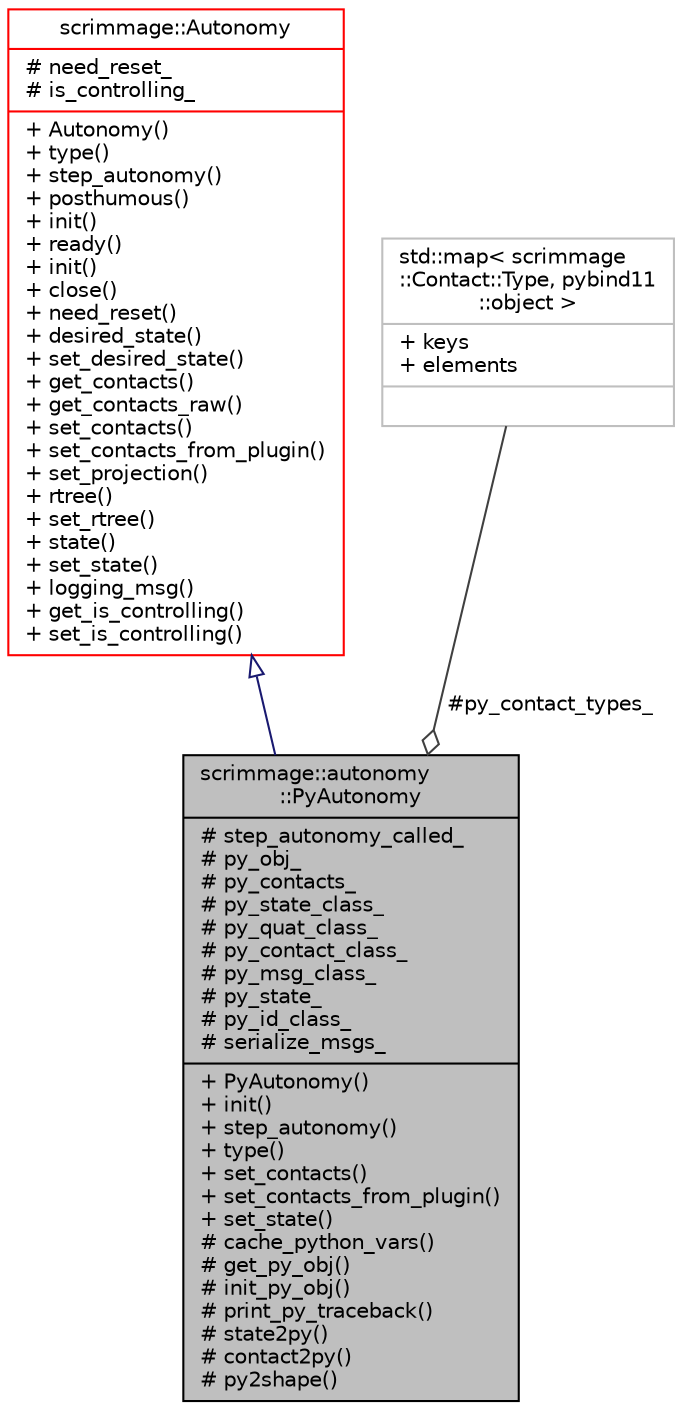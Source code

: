 digraph "scrimmage::autonomy::PyAutonomy"
{
 // LATEX_PDF_SIZE
  edge [fontname="Helvetica",fontsize="10",labelfontname="Helvetica",labelfontsize="10"];
  node [fontname="Helvetica",fontsize="10",shape=record];
  Node1 [label="{scrimmage::autonomy\l::PyAutonomy\n|# step_autonomy_called_\l# py_obj_\l# py_contacts_\l# py_state_class_\l# py_quat_class_\l# py_contact_class_\l# py_msg_class_\l# py_state_\l# py_id_class_\l# serialize_msgs_\l|+ PyAutonomy()\l+ init()\l+ step_autonomy()\l+ type()\l+ set_contacts()\l+ set_contacts_from_plugin()\l+ set_state()\l# cache_python_vars()\l# get_py_obj()\l# init_py_obj()\l# print_py_traceback()\l# state2py()\l# contact2py()\l# py2shape()\l}",height=0.2,width=0.4,color="black", fillcolor="grey75", style="filled", fontcolor="black",tooltip=" "];
  Node2 -> Node1 [dir="back",color="midnightblue",fontsize="10",style="solid",arrowtail="onormal",fontname="Helvetica"];
  Node2 [label="{scrimmage::Autonomy\n|# need_reset_\l# is_controlling_\l|+ Autonomy()\l+ type()\l+ step_autonomy()\l+ posthumous()\l+ init()\l+ ready()\l+ init()\l+ close()\l+ need_reset()\l+ desired_state()\l+ set_desired_state()\l+ get_contacts()\l+ get_contacts_raw()\l+ set_contacts()\l+ set_contacts_from_plugin()\l+ set_projection()\l+ rtree()\l+ set_rtree()\l+ state()\l+ set_state()\l+ logging_msg()\l+ get_is_controlling()\l+ set_is_controlling()\l}",height=0.2,width=0.4,color="red", fillcolor="white", style="filled",URL="$classscrimmage_1_1Autonomy.html",tooltip=" "];
  Node93 -> Node1 [color="grey25",fontsize="10",style="solid",label=" #py_contact_types_" ,arrowhead="odiamond",fontname="Helvetica"];
  Node93 [label="{std::map\< scrimmage\l::Contact::Type, pybind11\l::object \>\n|+ keys\l+ elements\l|}",height=0.2,width=0.4,color="grey75", fillcolor="white", style="filled",tooltip=" "];
}

